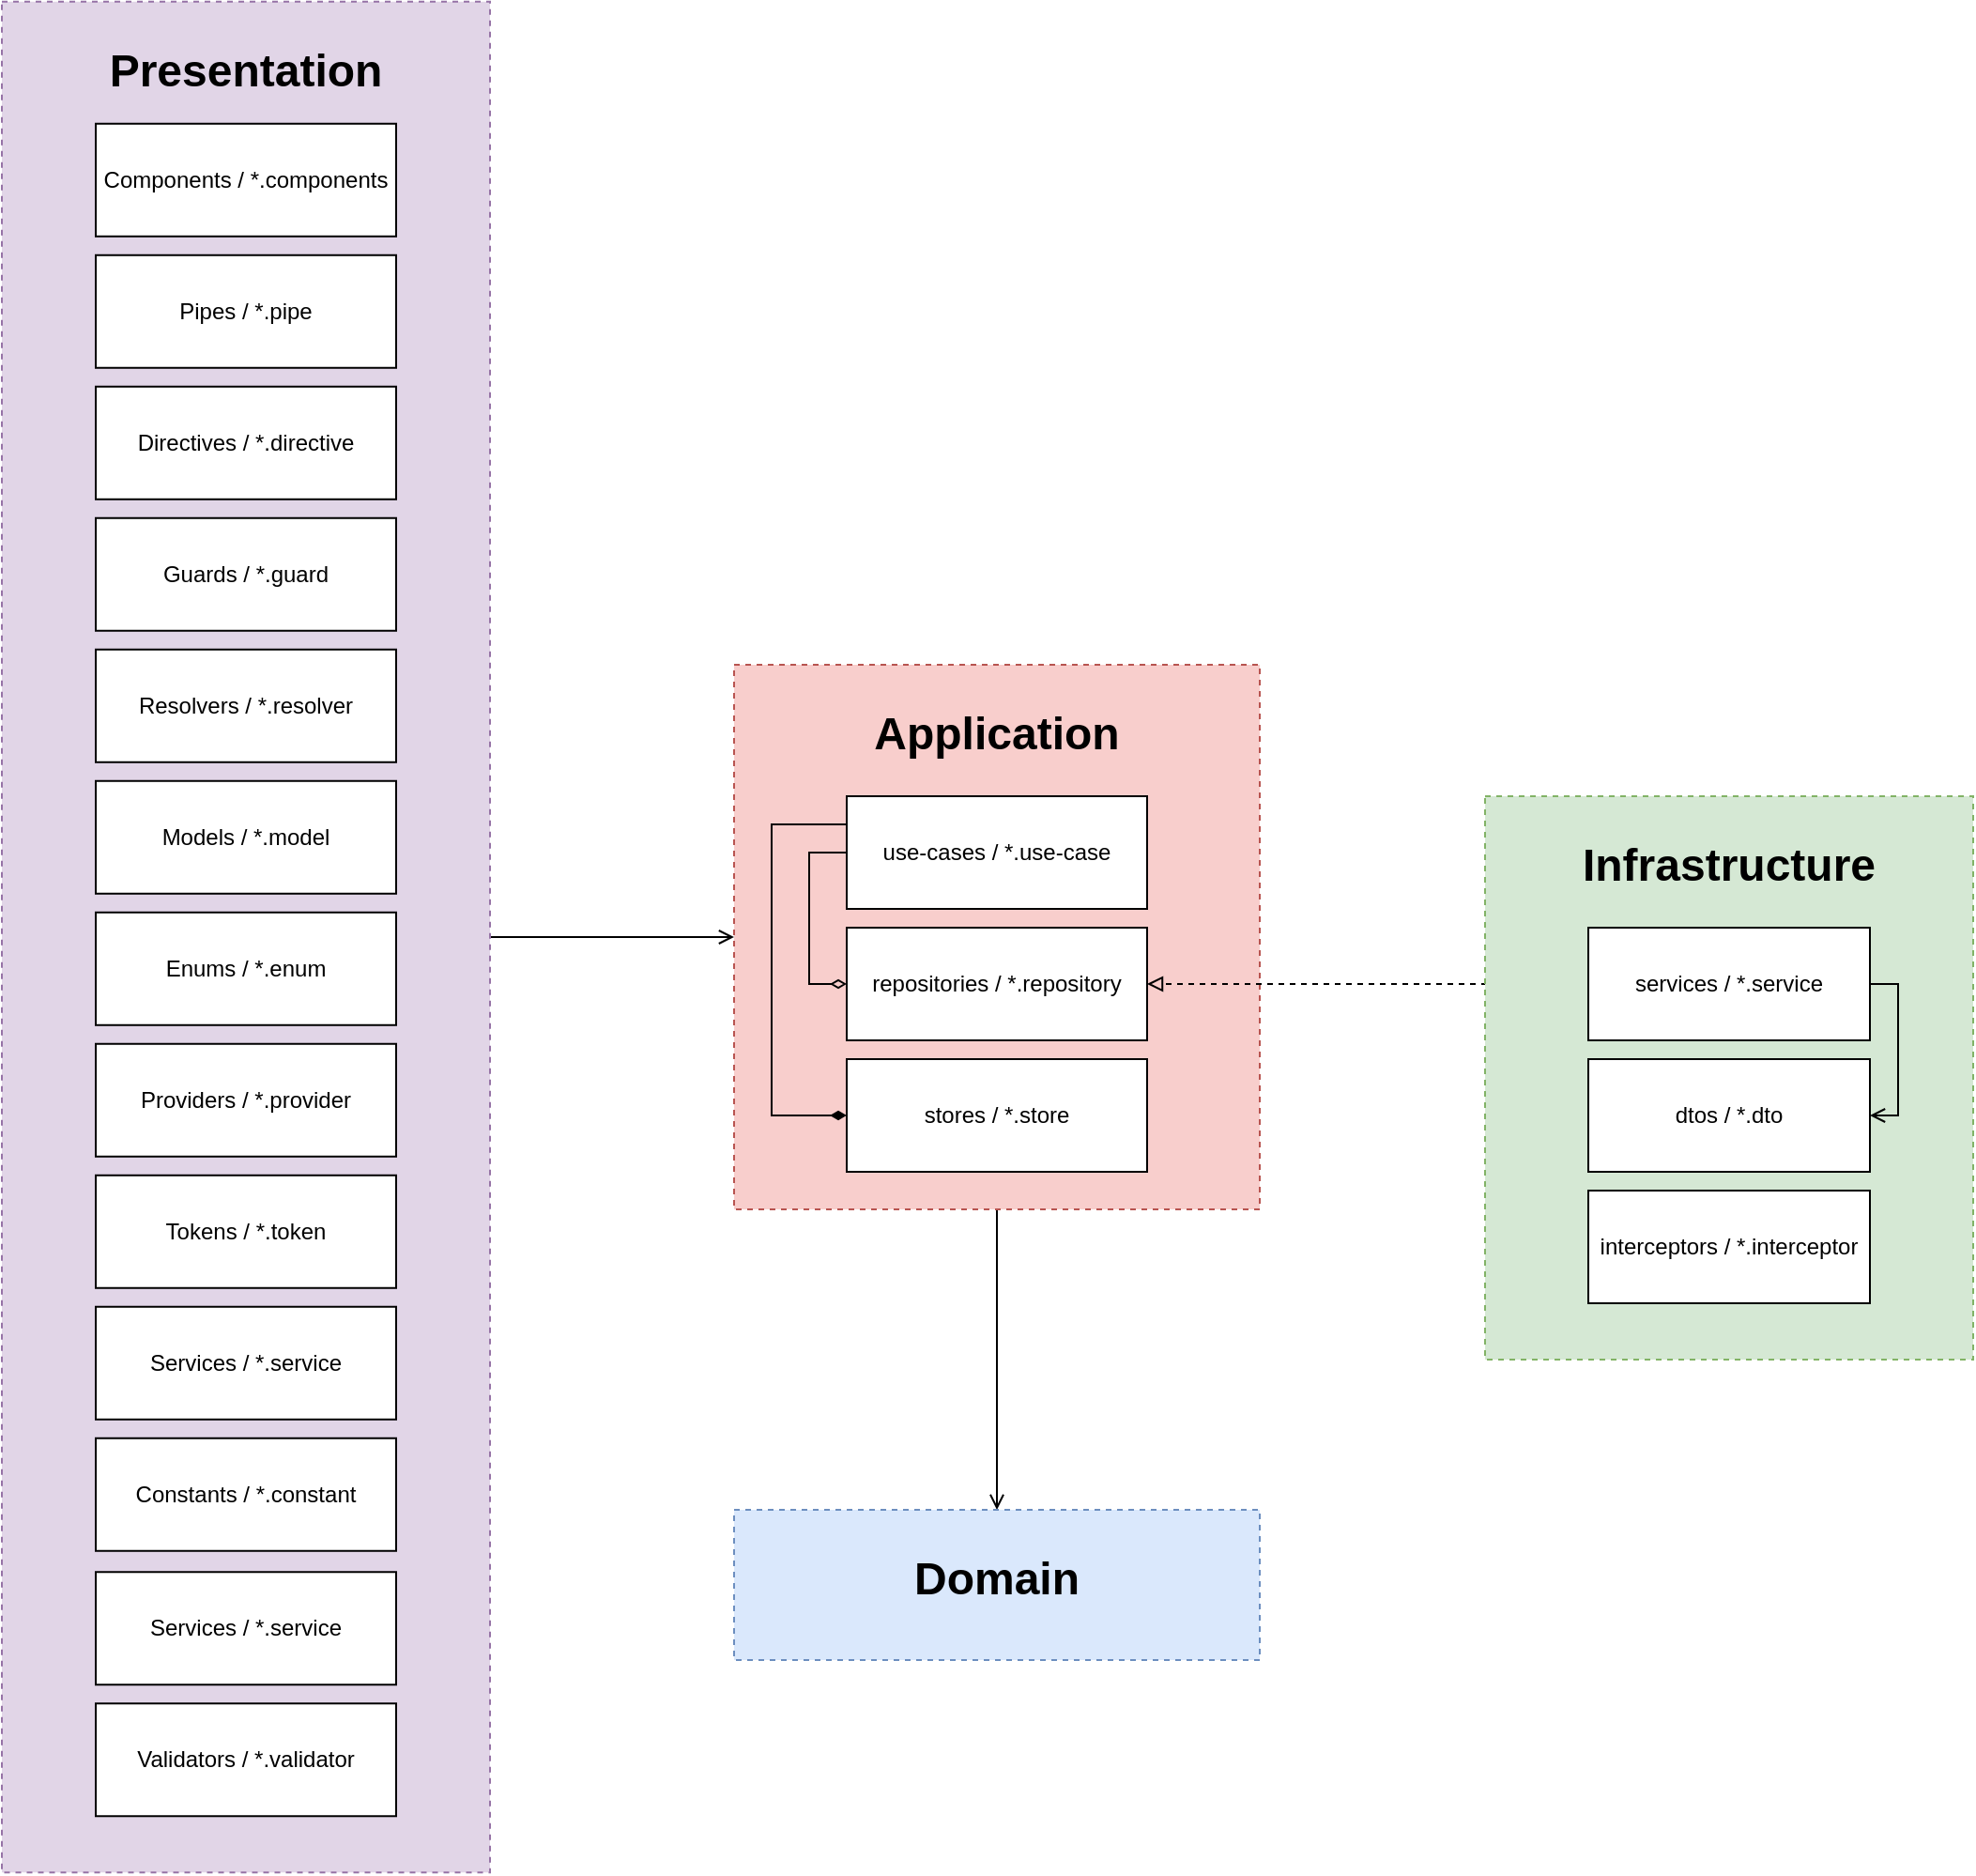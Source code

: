 <mxfile version="24.7.12">
  <diagram name="Страница — 1" id="ZSIhrVeTuiQ9-cP_6eAV">
    <mxGraphModel dx="1967" dy="664" grid="1" gridSize="10" guides="1" tooltips="1" connect="1" arrows="1" fold="1" page="1" pageScale="1" pageWidth="827" pageHeight="1169" math="0" shadow="0">
      <root>
        <mxCell id="0" />
        <mxCell id="1" parent="0" />
        <mxCell id="drdbW_eTKtq7JhNTjUMD-27" style="edgeStyle=orthogonalEdgeStyle;rounded=0;orthogonalLoop=1;jettySize=auto;html=1;entryX=0;entryY=0.5;entryDx=0;entryDy=0;endArrow=open;endFill=0;" parent="1" source="drdbW_eTKtq7JhNTjUMD-21" target="drdbW_eTKtq7JhNTjUMD-24" edge="1">
          <mxGeometry relative="1" as="geometry" />
        </mxCell>
        <mxCell id="drdbW_eTKtq7JhNTjUMD-26" value="" style="edgeStyle=orthogonalEdgeStyle;rounded=0;orthogonalLoop=1;jettySize=auto;html=1;endArrow=open;endFill=0;" parent="1" source="drdbW_eTKtq7JhNTjUMD-24" target="drdbW_eTKtq7JhNTjUMD-25" edge="1">
          <mxGeometry relative="1" as="geometry" />
        </mxCell>
        <mxCell id="drdbW_eTKtq7JhNTjUMD-25" value="&lt;h1&gt;Domain&lt;/h1&gt;" style="whiteSpace=wrap;html=1;verticalAlign=top;dashed=1;movable=0;resizable=0;rotatable=0;deletable=0;editable=0;locked=1;connectable=0;fillColor=#dae8fc;strokeColor=#6c8ebf;" parent="1" vertex="1">
          <mxGeometry x="280" y="920" width="280" height="80" as="geometry" />
        </mxCell>
        <mxCell id="drdbW_eTKtq7JhNTjUMD-71" value="" style="group" parent="1" vertex="1" connectable="0">
          <mxGeometry x="280" y="470" width="280" height="290" as="geometry" />
        </mxCell>
        <mxCell id="drdbW_eTKtq7JhNTjUMD-24" value="&lt;h1&gt;Application&lt;/h1&gt;" style="whiteSpace=wrap;html=1;verticalAlign=top;dashed=1;fillColor=#f8cecc;strokeColor=#b85450;" parent="drdbW_eTKtq7JhNTjUMD-71" vertex="1">
          <mxGeometry width="280" height="290" as="geometry" />
        </mxCell>
        <mxCell id="drdbW_eTKtq7JhNTjUMD-52" style="edgeStyle=orthogonalEdgeStyle;rounded=0;orthogonalLoop=1;jettySize=auto;html=1;entryX=0;entryY=0.5;entryDx=0;entryDy=0;exitX=0;exitY=0.5;exitDx=0;exitDy=0;endArrow=diamondThin;endFill=0;" parent="drdbW_eTKtq7JhNTjUMD-71" source="drdbW_eTKtq7JhNTjUMD-41" target="drdbW_eTKtq7JhNTjUMD-45" edge="1">
          <mxGeometry relative="1" as="geometry" />
        </mxCell>
        <mxCell id="drdbW_eTKtq7JhNTjUMD-67" style="edgeStyle=orthogonalEdgeStyle;rounded=0;orthogonalLoop=1;jettySize=auto;html=1;entryX=0;entryY=0.5;entryDx=0;entryDy=0;endArrow=diamondThin;endFill=1;exitX=0;exitY=0.25;exitDx=0;exitDy=0;" parent="drdbW_eTKtq7JhNTjUMD-71" source="drdbW_eTKtq7JhNTjUMD-41" target="drdbW_eTKtq7JhNTjUMD-66" edge="1">
          <mxGeometry relative="1" as="geometry">
            <Array as="points">
              <mxPoint x="20" y="85" />
              <mxPoint x="20" y="240" />
            </Array>
          </mxGeometry>
        </mxCell>
        <mxCell id="drdbW_eTKtq7JhNTjUMD-41" value="use-cases / *.use-case" style="rounded=0;whiteSpace=wrap;html=1;" parent="drdbW_eTKtq7JhNTjUMD-71" vertex="1">
          <mxGeometry x="60" y="70" width="160" height="60" as="geometry" />
        </mxCell>
        <mxCell id="drdbW_eTKtq7JhNTjUMD-45" value="repositories / *.repository" style="rounded=0;whiteSpace=wrap;html=1;" parent="drdbW_eTKtq7JhNTjUMD-71" vertex="1">
          <mxGeometry x="60" y="140" width="160" height="60" as="geometry" />
        </mxCell>
        <mxCell id="drdbW_eTKtq7JhNTjUMD-66" value="stores / *.store" style="rounded=0;whiteSpace=wrap;html=1;" parent="drdbW_eTKtq7JhNTjUMD-71" vertex="1">
          <mxGeometry x="60" y="210" width="160" height="60" as="geometry" />
        </mxCell>
        <mxCell id="drdbW_eTKtq7JhNTjUMD-28" style="edgeStyle=orthogonalEdgeStyle;rounded=0;orthogonalLoop=1;jettySize=auto;html=1;entryX=1;entryY=0.5;entryDx=0;entryDy=0;endArrow=block;endFill=0;exitX=0;exitY=0.5;exitDx=0;exitDy=0;dashed=1;" parent="1" source="drdbW_eTKtq7JhNTjUMD-46" target="drdbW_eTKtq7JhNTjUMD-45" edge="1">
          <mxGeometry relative="1" as="geometry">
            <Array as="points">
              <mxPoint x="670" y="640" />
              <mxPoint x="670" y="640" />
            </Array>
          </mxGeometry>
        </mxCell>
        <mxCell id="drdbW_eTKtq7JhNTjUMD-73" value="" style="group" parent="1" vertex="1" connectable="0">
          <mxGeometry x="-110" y="116.88" width="260" height="996.25" as="geometry" />
        </mxCell>
        <mxCell id="drdbW_eTKtq7JhNTjUMD-21" value="&lt;h1&gt;Presentation&lt;/h1&gt;" style="whiteSpace=wrap;html=1;verticalAlign=top;dashed=1;fillColor=#e1d5e7;strokeColor=#9673a6;" parent="drdbW_eTKtq7JhNTjUMD-73" vertex="1">
          <mxGeometry width="260" height="996.25" as="geometry" />
        </mxCell>
        <mxCell id="drdbW_eTKtq7JhNTjUMD-53" value="Components / *.components" style="rounded=0;whiteSpace=wrap;html=1;" parent="drdbW_eTKtq7JhNTjUMD-73" vertex="1">
          <mxGeometry x="50" y="65" width="160" height="60" as="geometry" />
        </mxCell>
        <mxCell id="drdbW_eTKtq7JhNTjUMD-54" value="Pipes / *.pipe" style="rounded=0;whiteSpace=wrap;html=1;" parent="drdbW_eTKtq7JhNTjUMD-73" vertex="1">
          <mxGeometry x="50" y="135" width="160" height="60" as="geometry" />
        </mxCell>
        <mxCell id="drdbW_eTKtq7JhNTjUMD-55" value="Directives / *.directive" style="rounded=0;whiteSpace=wrap;html=1;" parent="drdbW_eTKtq7JhNTjUMD-73" vertex="1">
          <mxGeometry x="50" y="205" width="160" height="60" as="geometry" />
        </mxCell>
        <mxCell id="drdbW_eTKtq7JhNTjUMD-56" value="Guards / *.guard" style="rounded=0;whiteSpace=wrap;html=1;" parent="drdbW_eTKtq7JhNTjUMD-73" vertex="1">
          <mxGeometry x="50" y="275" width="160" height="60" as="geometry" />
        </mxCell>
        <mxCell id="drdbW_eTKtq7JhNTjUMD-57" value="Resolvers / *.resolver" style="rounded=0;whiteSpace=wrap;html=1;" parent="drdbW_eTKtq7JhNTjUMD-73" vertex="1">
          <mxGeometry x="50" y="345" width="160" height="60" as="geometry" />
        </mxCell>
        <mxCell id="drdbW_eTKtq7JhNTjUMD-59" value="Models / *.model" style="rounded=0;whiteSpace=wrap;html=1;" parent="drdbW_eTKtq7JhNTjUMD-73" vertex="1">
          <mxGeometry x="50" y="415" width="160" height="60" as="geometry" />
        </mxCell>
        <mxCell id="drdbW_eTKtq7JhNTjUMD-60" value="Enums / *.enum" style="rounded=0;whiteSpace=wrap;html=1;" parent="drdbW_eTKtq7JhNTjUMD-73" vertex="1">
          <mxGeometry x="50" y="485" width="160" height="60" as="geometry" />
        </mxCell>
        <mxCell id="drdbW_eTKtq7JhNTjUMD-61" value="Providers / *.provider" style="rounded=0;whiteSpace=wrap;html=1;" parent="drdbW_eTKtq7JhNTjUMD-73" vertex="1">
          <mxGeometry x="50" y="555" width="160" height="60" as="geometry" />
        </mxCell>
        <mxCell id="drdbW_eTKtq7JhNTjUMD-62" value="Tokens / *.token" style="rounded=0;whiteSpace=wrap;html=1;" parent="drdbW_eTKtq7JhNTjUMD-73" vertex="1">
          <mxGeometry x="50" y="625" width="160" height="60" as="geometry" />
        </mxCell>
        <mxCell id="drdbW_eTKtq7JhNTjUMD-63" value="Services / *.service" style="rounded=0;whiteSpace=wrap;html=1;" parent="drdbW_eTKtq7JhNTjUMD-73" vertex="1">
          <mxGeometry x="50" y="695" width="160" height="60" as="geometry" />
        </mxCell>
        <mxCell id="drdbW_eTKtq7JhNTjUMD-64" value="Constants / *.constant" style="rounded=0;whiteSpace=wrap;html=1;" parent="drdbW_eTKtq7JhNTjUMD-73" vertex="1">
          <mxGeometry x="50" y="765" width="160" height="60" as="geometry" />
        </mxCell>
        <mxCell id="drdbW_eTKtq7JhNTjUMD-69" value="Services / *.service" style="rounded=0;whiteSpace=wrap;html=1;" parent="drdbW_eTKtq7JhNTjUMD-73" vertex="1">
          <mxGeometry x="50" y="836.25" width="160" height="60" as="geometry" />
        </mxCell>
        <mxCell id="drdbW_eTKtq7JhNTjUMD-72" value="Validators / *.validator" style="rounded=0;whiteSpace=wrap;html=1;" parent="drdbW_eTKtq7JhNTjUMD-73" vertex="1">
          <mxGeometry x="50" y="906.25" width="160" height="60" as="geometry" />
        </mxCell>
        <mxCell id="s9MpZ3zN8tGaRWLF2dMQ-2" value="" style="group;movable=0;resizable=0;rotatable=0;deletable=0;editable=0;locked=1;connectable=0;" vertex="1" connectable="0" parent="1">
          <mxGeometry x="680" y="540" width="260" height="300" as="geometry" />
        </mxCell>
        <mxCell id="drdbW_eTKtq7JhNTjUMD-50" value="" style="group;glass=0;rounded=0;fillColor=#d5e8d4;strokeColor=none;movable=1;resizable=1;rotatable=1;deletable=1;editable=1;locked=0;connectable=1;container=0;" parent="s9MpZ3zN8tGaRWLF2dMQ-2" vertex="1" connectable="0">
          <mxGeometry width="260" height="240" as="geometry" />
        </mxCell>
        <mxCell id="drdbW_eTKtq7JhNTjUMD-23" value="&lt;h1&gt;Infrastructure&lt;/h1&gt;" style="whiteSpace=wrap;html=1;verticalAlign=top;dashed=1;fillColor=#d5e8d4;strokeColor=#82b366;container=0;" parent="s9MpZ3zN8tGaRWLF2dMQ-2" vertex="1">
          <mxGeometry width="260" height="300" as="geometry" />
        </mxCell>
        <mxCell id="drdbW_eTKtq7JhNTjUMD-48" style="edgeStyle=orthogonalEdgeStyle;rounded=0;orthogonalLoop=1;jettySize=auto;html=1;entryX=1;entryY=0.5;entryDx=0;entryDy=0;exitX=1;exitY=0.5;exitDx=0;exitDy=0;endArrow=open;endFill=0;" parent="s9MpZ3zN8tGaRWLF2dMQ-2" source="drdbW_eTKtq7JhNTjUMD-46" target="drdbW_eTKtq7JhNTjUMD-47" edge="1">
          <mxGeometry relative="1" as="geometry">
            <Array as="points">
              <mxPoint x="220" y="100" />
              <mxPoint x="220" y="170" />
            </Array>
          </mxGeometry>
        </mxCell>
        <mxCell id="drdbW_eTKtq7JhNTjUMD-46" value="services / *.service" style="rounded=0;whiteSpace=wrap;html=1;container=0;" parent="s9MpZ3zN8tGaRWLF2dMQ-2" vertex="1">
          <mxGeometry x="55" y="70" width="150" height="60" as="geometry" />
        </mxCell>
        <mxCell id="drdbW_eTKtq7JhNTjUMD-47" value="dtos / *.dto" style="rounded=0;whiteSpace=wrap;html=1;container=0;" parent="s9MpZ3zN8tGaRWLF2dMQ-2" vertex="1">
          <mxGeometry x="55" y="140" width="150" height="60" as="geometry" />
        </mxCell>
        <mxCell id="s9MpZ3zN8tGaRWLF2dMQ-1" value="interceptors / *.interceptor" style="rounded=0;whiteSpace=wrap;html=1;container=0;" vertex="1" parent="s9MpZ3zN8tGaRWLF2dMQ-2">
          <mxGeometry x="55" y="210" width="150" height="60" as="geometry" />
        </mxCell>
      </root>
    </mxGraphModel>
  </diagram>
</mxfile>
